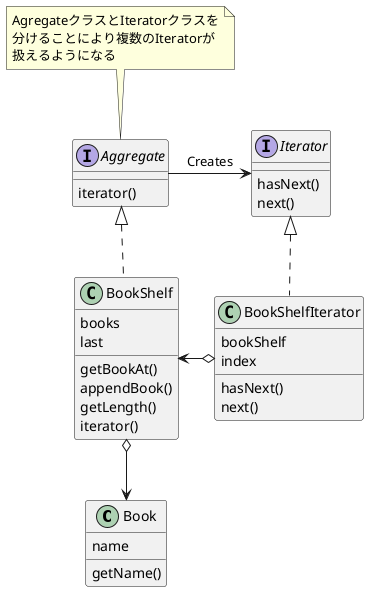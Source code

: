 @startuml

class Book {
    name
    getName()
}
class BookShelf {
    books
    last
    getBookAt()
    appendBook()
    getLength()
    iterator()
}
class BookShelfIterator {
    bookShelf
    index
    hasNext()
    next()
}

interface Aggregate {
    iterator()
}

note top
    AgregateクラスとIteratorクラスを
    分けることにより複数のIteratorが
    扱えるようになる
end note


interface Iterator {
    hasNext()
    next()
}

Aggregate -ri-> Iterator : Creates
Iterator <|.. BookShelfIterator
BookShelfIterator o-le-> BookShelf
BookShelf o--> Book
Aggregate <|.do. BookShelf

@enduml